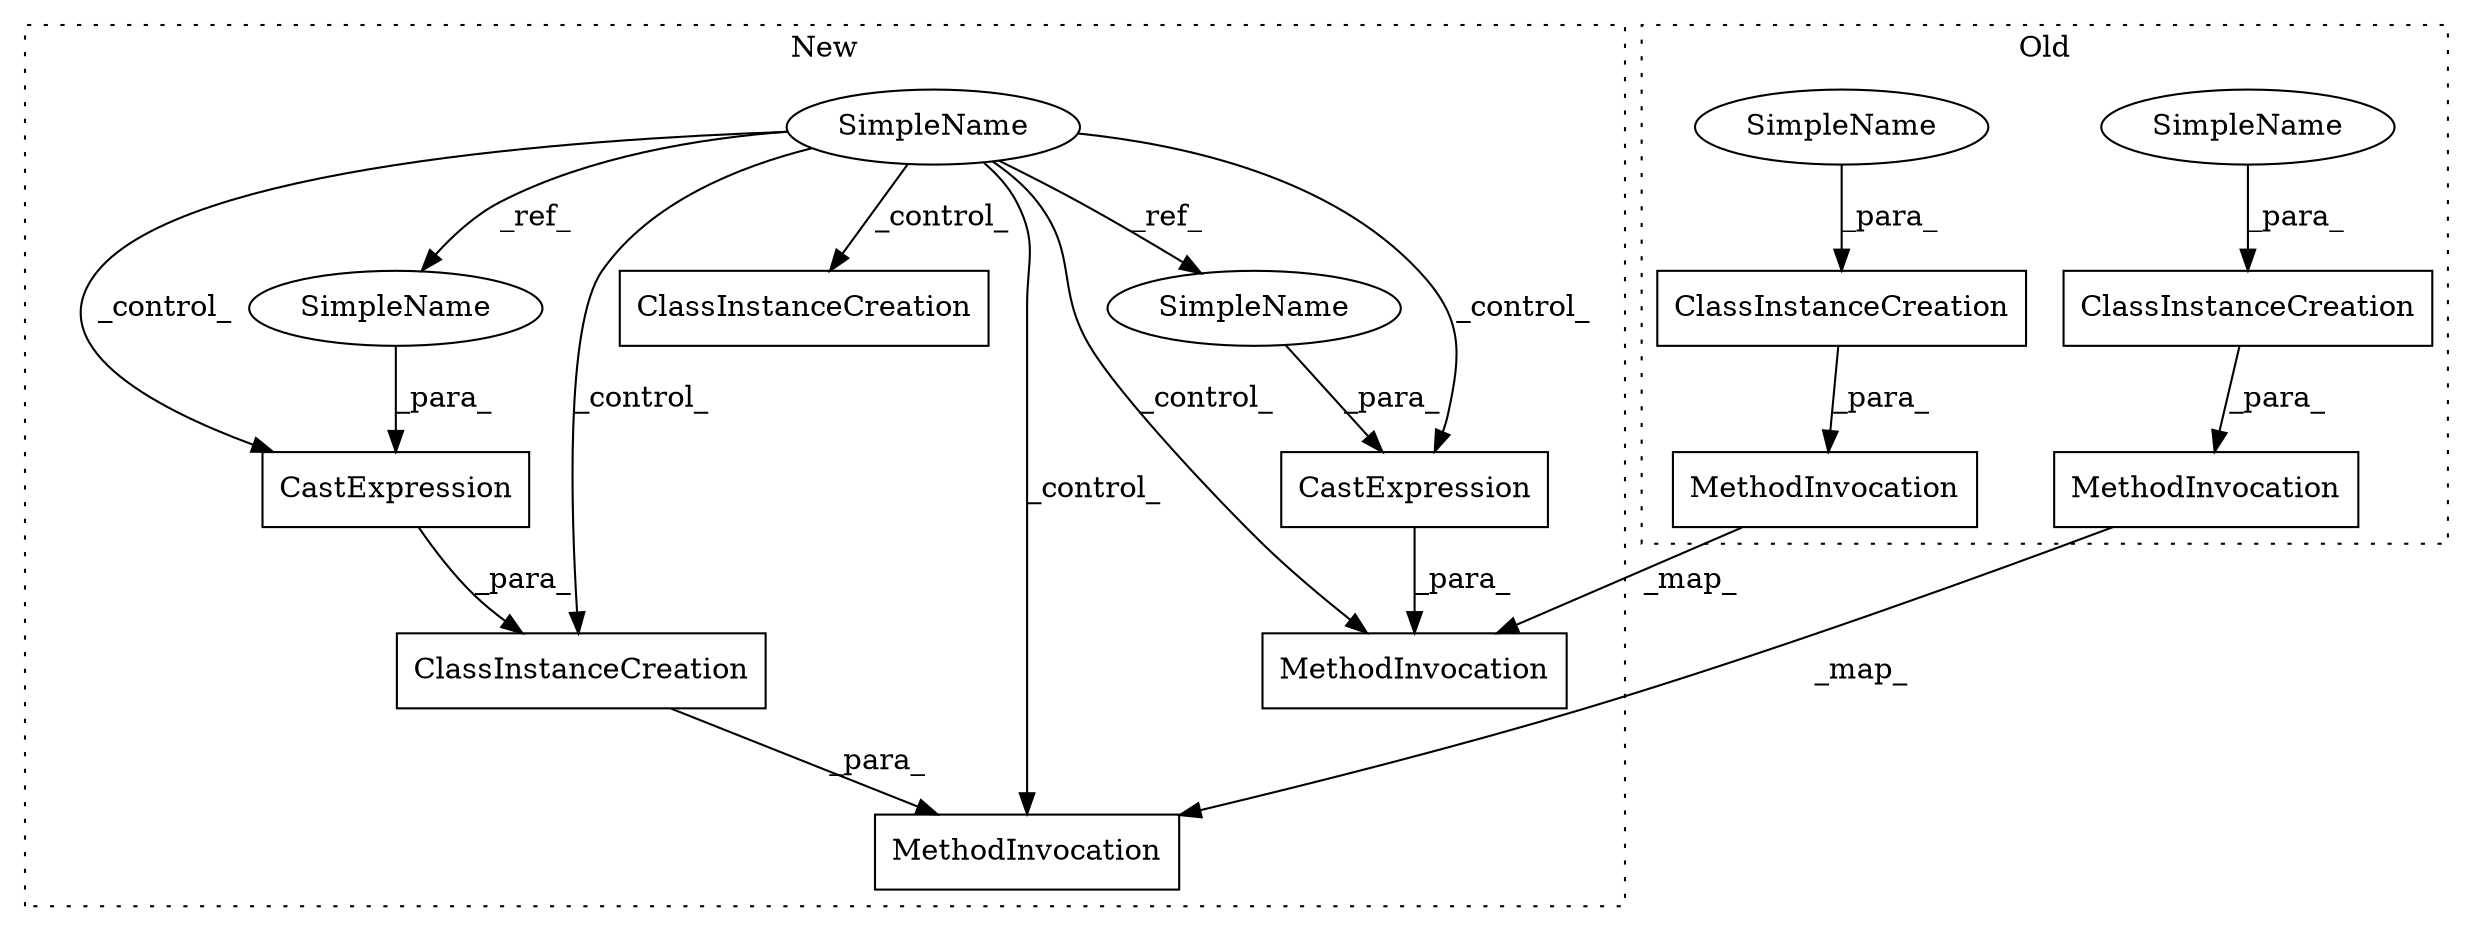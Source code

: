 digraph G {
subgraph cluster0 {
5 [label="ClassInstanceCreation" a="14" s="911,926" l="9,1" shape="box"];
6 [label="ClassInstanceCreation" a="14" s="1056,1073" l="11,1" shape="box"];
7 [label="MethodInvocation" a="32" s="901,927" l="10,1" shape="box"];
8 [label="MethodInvocation" a="32" s="1046,1074" l="10,1" shape="box"];
13 [label="SimpleName" a="42" s="1067" l="6" shape="ellipse"];
15 [label="SimpleName" a="42" s="920" l="6" shape="ellipse"];
label = "Old";
style="dotted";
}
subgraph cluster1 {
1 [label="CastExpression" a="11" s="1086" l="43" shape="box"];
2 [label="CastExpression" a="11" s="1276" l="49" shape="box"];
3 [label="ClassInstanceCreation" a="14" s="1265,1331" l="11,1" shape="box"];
4 [label="ClassInstanceCreation" a="14" s="891,953" l="11,1" shape="box"];
9 [label="MethodInvocation" a="32" s="1255,1332" l="10,1" shape="box"];
10 [label="MethodInvocation" a="32" s="1067,1136" l="10,1" shape="box"];
11 [label="SimpleName" a="42" s="557" l="6" shape="ellipse"];
12 [label="SimpleName" a="42" s="1129" l="6" shape="ellipse"];
14 [label="SimpleName" a="42" s="1325" l="6" shape="ellipse"];
label = "New";
style="dotted";
}
1 -> 10 [label="_para_"];
2 -> 3 [label="_para_"];
3 -> 9 [label="_para_"];
5 -> 7 [label="_para_"];
6 -> 8 [label="_para_"];
7 -> 10 [label="_map_"];
8 -> 9 [label="_map_"];
11 -> 1 [label="_control_"];
11 -> 3 [label="_control_"];
11 -> 9 [label="_control_"];
11 -> 4 [label="_control_"];
11 -> 14 [label="_ref_"];
11 -> 12 [label="_ref_"];
11 -> 10 [label="_control_"];
11 -> 2 [label="_control_"];
12 -> 1 [label="_para_"];
13 -> 6 [label="_para_"];
14 -> 2 [label="_para_"];
15 -> 5 [label="_para_"];
}